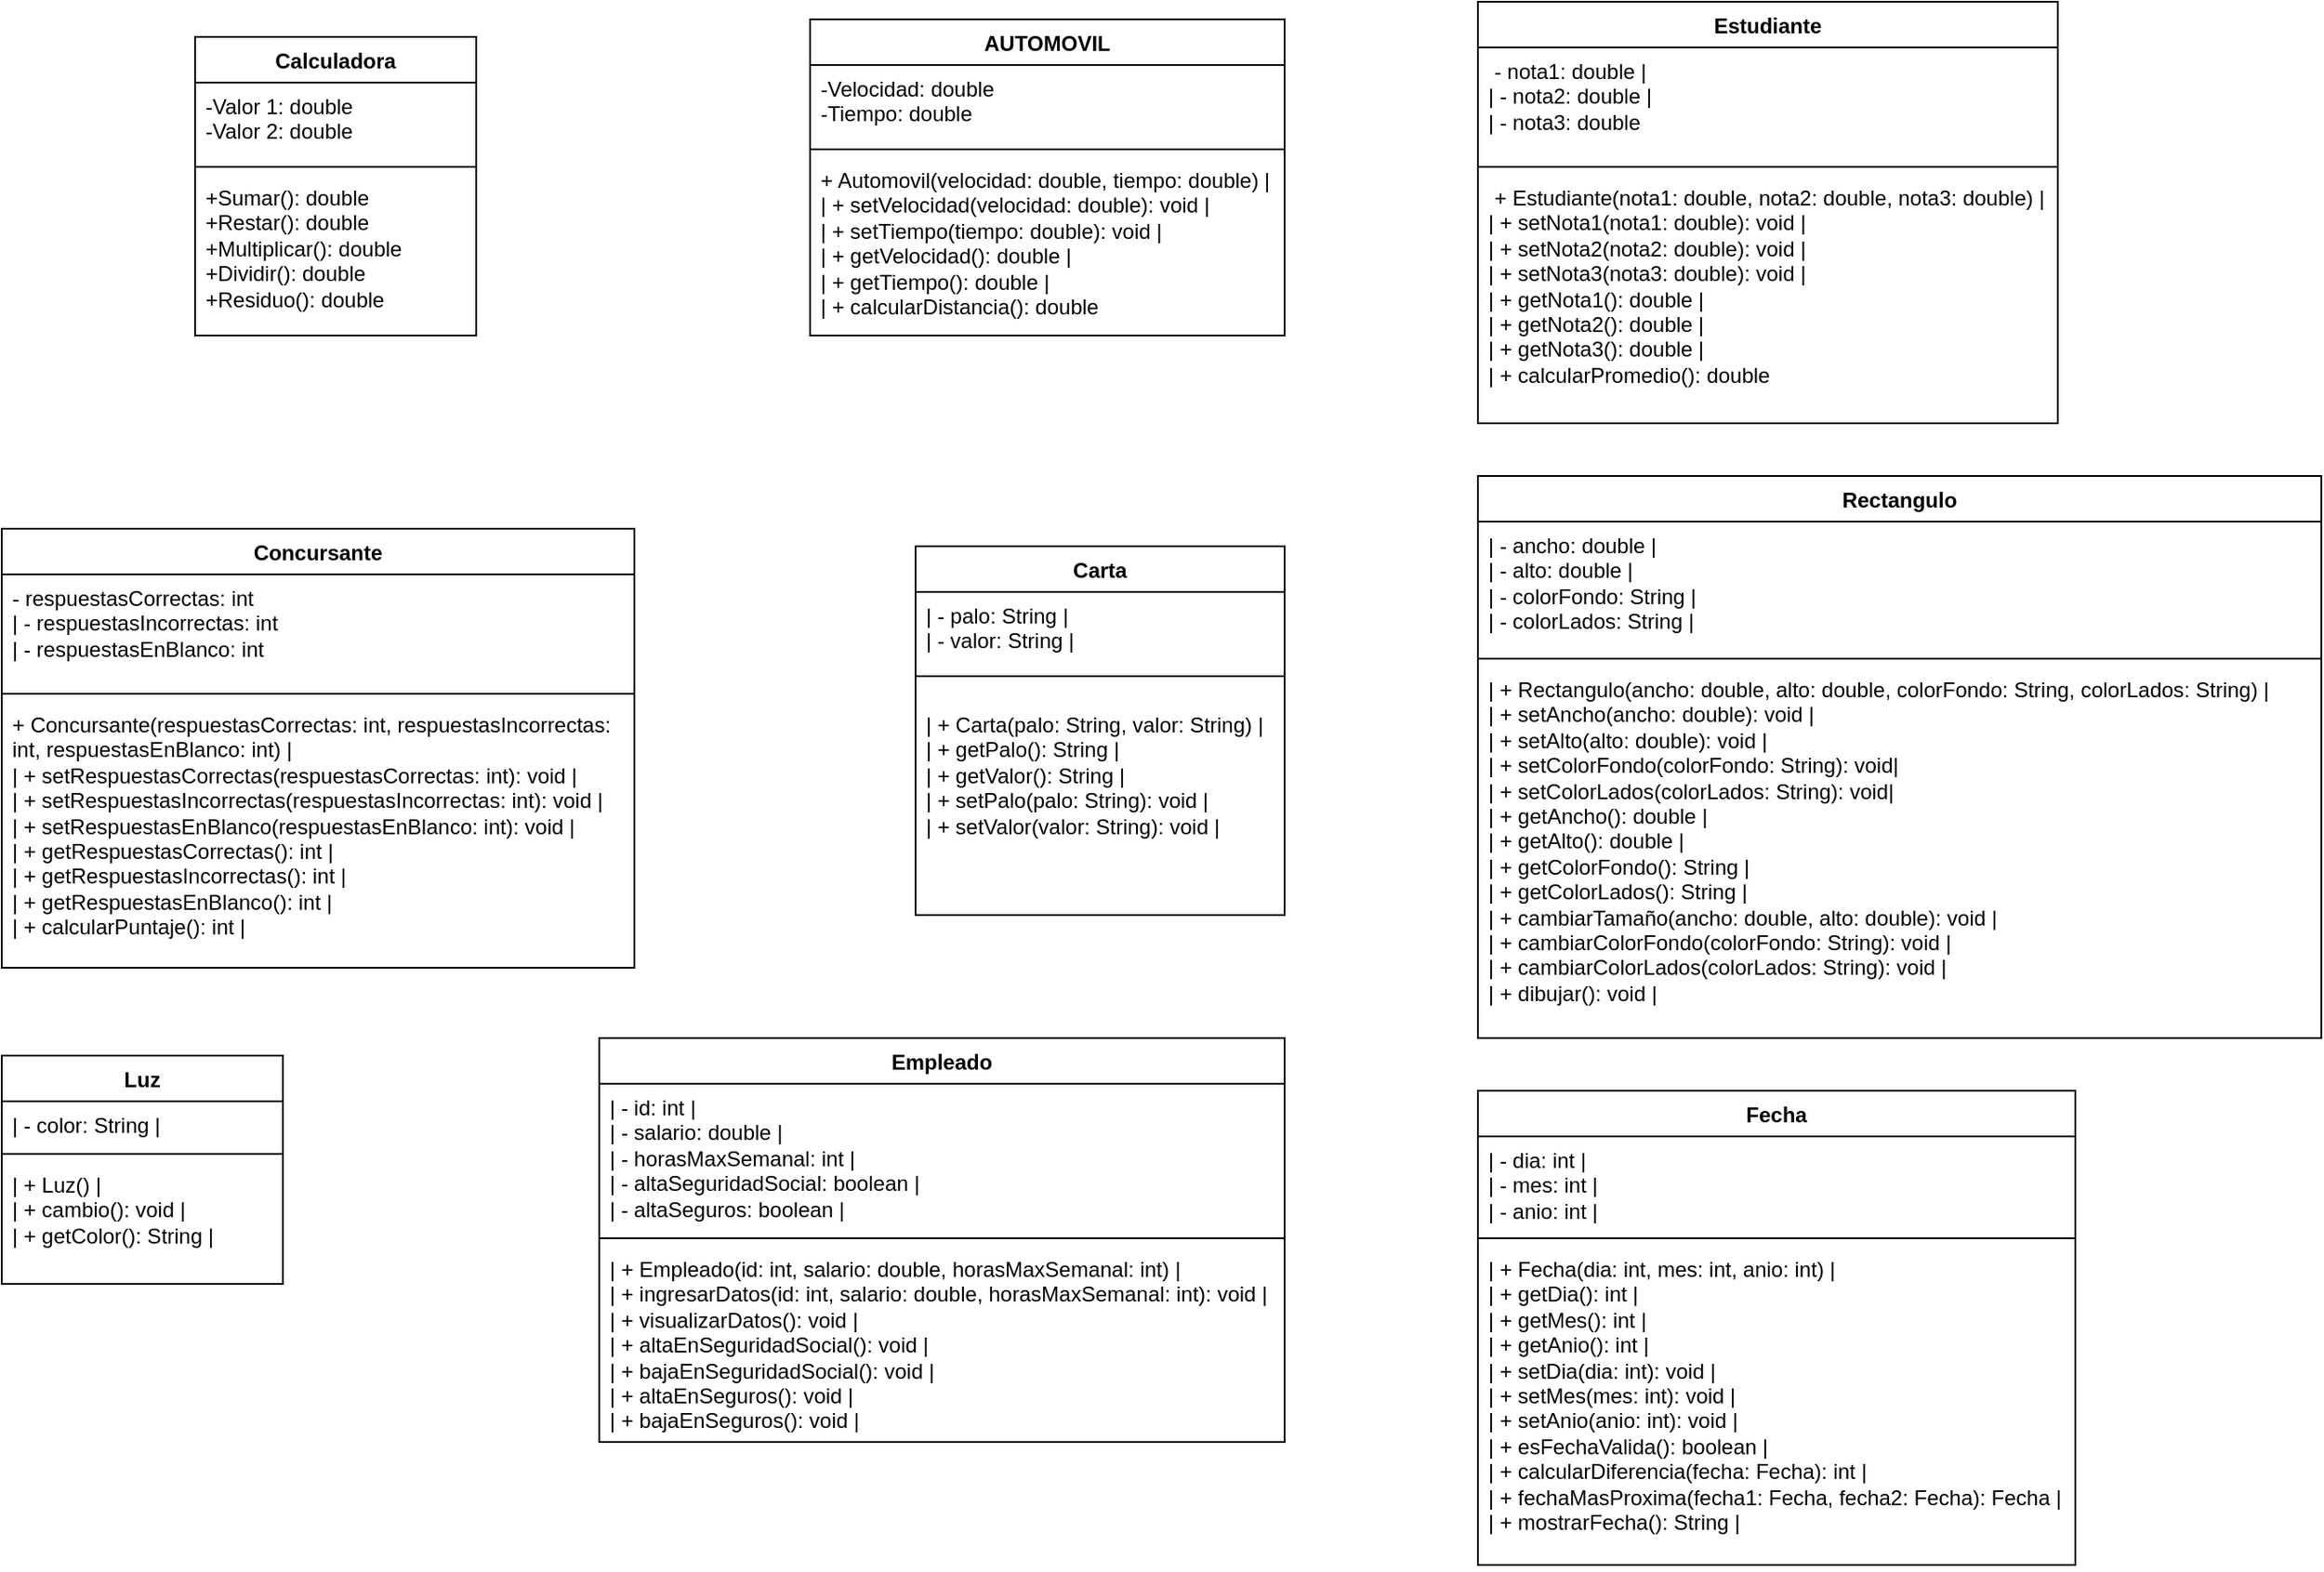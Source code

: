 <mxfile version="24.7.13">
  <diagram id="C5RBs43oDa-KdzZeNtuy" name="Page-1">
    <mxGraphModel dx="1843" dy="746" grid="1" gridSize="10" guides="1" tooltips="1" connect="1" arrows="1" fold="1" page="1" pageScale="1" pageWidth="827" pageHeight="1169" math="0" shadow="0">
      <root>
        <mxCell id="WIyWlLk6GJQsqaUBKTNV-0" />
        <mxCell id="WIyWlLk6GJQsqaUBKTNV-1" parent="WIyWlLk6GJQsqaUBKTNV-0" />
        <mxCell id="ms_M9x0mnWj7V4d8YSxd-0" value="Calculadora" style="swimlane;fontStyle=1;align=center;verticalAlign=top;childLayout=stackLayout;horizontal=1;startSize=26;horizontalStack=0;resizeParent=1;resizeParentMax=0;resizeLast=0;collapsible=1;marginBottom=0;whiteSpace=wrap;html=1;" parent="WIyWlLk6GJQsqaUBKTNV-1" vertex="1">
          <mxGeometry x="140" y="40" width="160" height="170" as="geometry" />
        </mxCell>
        <mxCell id="ms_M9x0mnWj7V4d8YSxd-1" value="-Valor 1: double&lt;br&gt;&lt;div&gt;-Valor 2: double&lt;/div&gt;&lt;div&gt;&lt;br&gt;&lt;/div&gt;" style="text;strokeColor=none;fillColor=none;align=left;verticalAlign=top;spacingLeft=4;spacingRight=4;overflow=hidden;rotatable=0;points=[[0,0.5],[1,0.5]];portConstraint=eastwest;whiteSpace=wrap;html=1;" parent="ms_M9x0mnWj7V4d8YSxd-0" vertex="1">
          <mxGeometry y="26" width="160" height="44" as="geometry" />
        </mxCell>
        <mxCell id="ms_M9x0mnWj7V4d8YSxd-2" value="" style="line;strokeWidth=1;fillColor=none;align=left;verticalAlign=middle;spacingTop=-1;spacingLeft=3;spacingRight=3;rotatable=0;labelPosition=right;points=[];portConstraint=eastwest;strokeColor=inherit;" parent="ms_M9x0mnWj7V4d8YSxd-0" vertex="1">
          <mxGeometry y="70" width="160" height="8" as="geometry" />
        </mxCell>
        <mxCell id="ms_M9x0mnWj7V4d8YSxd-3" value="+Sumar(): double&lt;div&gt;+Restar(): double&lt;/div&gt;&lt;div&gt;+Multiplicar(): double&lt;/div&gt;&lt;div&gt;+Dividir(): double&lt;/div&gt;&lt;div&gt;+Residuo(): double&lt;/div&gt;" style="text;strokeColor=none;fillColor=none;align=left;verticalAlign=top;spacingLeft=4;spacingRight=4;overflow=hidden;rotatable=0;points=[[0,0.5],[1,0.5]];portConstraint=eastwest;whiteSpace=wrap;html=1;" parent="ms_M9x0mnWj7V4d8YSxd-0" vertex="1">
          <mxGeometry y="78" width="160" height="92" as="geometry" />
        </mxCell>
        <mxCell id="ms_M9x0mnWj7V4d8YSxd-4" value="AUTOMOVIL" style="swimlane;fontStyle=1;align=center;verticalAlign=top;childLayout=stackLayout;horizontal=1;startSize=26;horizontalStack=0;resizeParent=1;resizeParentMax=0;resizeLast=0;collapsible=1;marginBottom=0;whiteSpace=wrap;html=1;" parent="WIyWlLk6GJQsqaUBKTNV-1" vertex="1">
          <mxGeometry x="490" y="30" width="270" height="180" as="geometry" />
        </mxCell>
        <mxCell id="ms_M9x0mnWj7V4d8YSxd-5" value="-Velocidad: double&lt;div&gt;-Tiempo: double&lt;/div&gt;" style="text;strokeColor=none;fillColor=none;align=left;verticalAlign=top;spacingLeft=4;spacingRight=4;overflow=hidden;rotatable=0;points=[[0,0.5],[1,0.5]];portConstraint=eastwest;whiteSpace=wrap;html=1;" parent="ms_M9x0mnWj7V4d8YSxd-4" vertex="1">
          <mxGeometry y="26" width="270" height="44" as="geometry" />
        </mxCell>
        <mxCell id="ms_M9x0mnWj7V4d8YSxd-6" value="" style="line;strokeWidth=1;fillColor=none;align=left;verticalAlign=middle;spacingTop=-1;spacingLeft=3;spacingRight=3;rotatable=0;labelPosition=right;points=[];portConstraint=eastwest;strokeColor=inherit;" parent="ms_M9x0mnWj7V4d8YSxd-4" vertex="1">
          <mxGeometry y="70" width="270" height="8" as="geometry" />
        </mxCell>
        <mxCell id="ms_M9x0mnWj7V4d8YSxd-7" value="+ &lt;span class=&quot;hljs-title function_ invoke__&quot;&gt;Automovil&lt;/span&gt;(&lt;span class=&quot;hljs-attr&quot;&gt;velocidad&lt;/span&gt;: &lt;span class=&quot;hljs-keyword&quot;&gt;double&lt;/span&gt;, &lt;span class=&quot;hljs-attr&quot;&gt;tiempo&lt;/span&gt;: &lt;span class=&quot;hljs-keyword&quot;&gt;double&lt;/span&gt;) |&lt;br/&gt;| + &lt;span class=&quot;hljs-title function_ invoke__&quot;&gt;setVelocidad&lt;/span&gt;(&lt;span class=&quot;hljs-attr&quot;&gt;velocidad&lt;/span&gt;: &lt;span class=&quot;hljs-keyword&quot;&gt;double&lt;/span&gt;): &lt;span class=&quot;hljs-keyword&quot;&gt;void&lt;/span&gt;  |&lt;br/&gt;| + &lt;span class=&quot;hljs-title function_ invoke__&quot;&gt;setTiempo&lt;/span&gt;(&lt;span class=&quot;hljs-attr&quot;&gt;tiempo&lt;/span&gt;: &lt;span class=&quot;hljs-keyword&quot;&gt;double&lt;/span&gt;): &lt;span class=&quot;hljs-keyword&quot;&gt;void&lt;/span&gt;        |&lt;br/&gt;| + &lt;span class=&quot;hljs-title function_ invoke__&quot;&gt;getVelocidad&lt;/span&gt;(): &lt;span class=&quot;hljs-keyword&quot;&gt;double&lt;/span&gt;                 |&lt;br/&gt;| + &lt;span class=&quot;hljs-title function_ invoke__&quot;&gt;getTiempo&lt;/span&gt;(): &lt;span class=&quot;hljs-keyword&quot;&gt;double&lt;/span&gt;                    |&lt;br/&gt;| + &lt;span class=&quot;hljs-title function_ invoke__&quot;&gt;calcularDistancia&lt;/span&gt;(): &lt;span class=&quot;hljs-keyword&quot;&gt;double&lt;/span&gt;" style="text;strokeColor=none;fillColor=none;align=left;verticalAlign=top;spacingLeft=4;spacingRight=4;overflow=hidden;rotatable=0;points=[[0,0.5],[1,0.5]];portConstraint=eastwest;whiteSpace=wrap;html=1;" parent="ms_M9x0mnWj7V4d8YSxd-4" vertex="1">
          <mxGeometry y="78" width="270" height="102" as="geometry" />
        </mxCell>
        <mxCell id="MwxW_SRy3hBTs7w0GwRC-4" value="Estudiante" style="swimlane;fontStyle=1;align=center;verticalAlign=top;childLayout=stackLayout;horizontal=1;startSize=26;horizontalStack=0;resizeParent=1;resizeParentMax=0;resizeLast=0;collapsible=1;marginBottom=0;whiteSpace=wrap;html=1;" parent="WIyWlLk6GJQsqaUBKTNV-1" vertex="1">
          <mxGeometry x="870" y="20" width="330" height="240" as="geometry" />
        </mxCell>
        <mxCell id="MwxW_SRy3hBTs7w0GwRC-5" value="&amp;nbsp;- nota1: &lt;span class=&quot;hljs-keyword&quot;&gt;double&lt;/span&gt;                           |&lt;br/&gt;| - nota2: &lt;span class=&quot;hljs-keyword&quot;&gt;double&lt;/span&gt;                           |&lt;br/&gt;| - nota3: &lt;span class=&quot;hljs-keyword&quot;&gt;double&lt;/span&gt;" style="text;strokeColor=none;fillColor=none;align=left;verticalAlign=top;spacingLeft=4;spacingRight=4;overflow=hidden;rotatable=0;points=[[0,0.5],[1,0.5]];portConstraint=eastwest;whiteSpace=wrap;html=1;" parent="MwxW_SRy3hBTs7w0GwRC-4" vertex="1">
          <mxGeometry y="26" width="330" height="64" as="geometry" />
        </mxCell>
        <mxCell id="MwxW_SRy3hBTs7w0GwRC-6" value="" style="line;strokeWidth=1;fillColor=none;align=left;verticalAlign=middle;spacingTop=-1;spacingLeft=3;spacingRight=3;rotatable=0;labelPosition=right;points=[];portConstraint=eastwest;strokeColor=inherit;" parent="MwxW_SRy3hBTs7w0GwRC-4" vertex="1">
          <mxGeometry y="90" width="330" height="8" as="geometry" />
        </mxCell>
        <mxCell id="MwxW_SRy3hBTs7w0GwRC-7" value="&amp;nbsp;+ &lt;span class=&quot;hljs-title function_ invoke__&quot;&gt;Estudiante&lt;/span&gt;(&lt;span class=&quot;hljs-attr&quot;&gt;nota1&lt;/span&gt;: &lt;span class=&quot;hljs-keyword&quot;&gt;double&lt;/span&gt;, &lt;span class=&quot;hljs-attr&quot;&gt;nota2&lt;/span&gt;: &lt;span class=&quot;hljs-keyword&quot;&gt;double&lt;/span&gt;, &lt;span class=&quot;hljs-attr&quot;&gt;nota3&lt;/span&gt;: &lt;span class=&quot;hljs-keyword&quot;&gt;double&lt;/span&gt;) |&lt;br/&gt;| + &lt;span class=&quot;hljs-title function_ invoke__&quot;&gt;setNota1&lt;/span&gt;(&lt;span class=&quot;hljs-attr&quot;&gt;nota1&lt;/span&gt;: &lt;span class=&quot;hljs-keyword&quot;&gt;double&lt;/span&gt;): &lt;span class=&quot;hljs-keyword&quot;&gt;void&lt;/span&gt;            |&lt;br/&gt;| + &lt;span class=&quot;hljs-title function_ invoke__&quot;&gt;setNota2&lt;/span&gt;(&lt;span class=&quot;hljs-attr&quot;&gt;nota2&lt;/span&gt;: &lt;span class=&quot;hljs-keyword&quot;&gt;double&lt;/span&gt;): &lt;span class=&quot;hljs-keyword&quot;&gt;void&lt;/span&gt;            |&lt;br/&gt;| + &lt;span class=&quot;hljs-title function_ invoke__&quot;&gt;setNota3&lt;/span&gt;(&lt;span class=&quot;hljs-attr&quot;&gt;nota3&lt;/span&gt;: &lt;span class=&quot;hljs-keyword&quot;&gt;double&lt;/span&gt;): &lt;span class=&quot;hljs-keyword&quot;&gt;void&lt;/span&gt;            |&lt;br/&gt;| + &lt;span class=&quot;hljs-title function_ invoke__&quot;&gt;getNota1&lt;/span&gt;(): &lt;span class=&quot;hljs-keyword&quot;&gt;double&lt;/span&gt;                      |&lt;br/&gt;| + &lt;span class=&quot;hljs-title function_ invoke__&quot;&gt;getNota2&lt;/span&gt;(): &lt;span class=&quot;hljs-keyword&quot;&gt;double&lt;/span&gt;                      |&lt;br/&gt;| + &lt;span class=&quot;hljs-title function_ invoke__&quot;&gt;getNota3&lt;/span&gt;(): &lt;span class=&quot;hljs-keyword&quot;&gt;double&lt;/span&gt;                      |&lt;br/&gt;| + &lt;span class=&quot;hljs-title function_ invoke__&quot;&gt;calcularPromedio&lt;/span&gt;(): &lt;span class=&quot;hljs-keyword&quot;&gt;double&lt;/span&gt;" style="text;strokeColor=none;fillColor=none;align=left;verticalAlign=top;spacingLeft=4;spacingRight=4;overflow=hidden;rotatable=0;points=[[0,0.5],[1,0.5]];portConstraint=eastwest;whiteSpace=wrap;html=1;" parent="MwxW_SRy3hBTs7w0GwRC-4" vertex="1">
          <mxGeometry y="98" width="330" height="142" as="geometry" />
        </mxCell>
        <mxCell id="MwxW_SRy3hBTs7w0GwRC-8" value="Concursante" style="swimlane;fontStyle=1;align=center;verticalAlign=top;childLayout=stackLayout;horizontal=1;startSize=26;horizontalStack=0;resizeParent=1;resizeParentMax=0;resizeLast=0;collapsible=1;marginBottom=0;whiteSpace=wrap;html=1;" parent="WIyWlLk6GJQsqaUBKTNV-1" vertex="1">
          <mxGeometry x="30" y="320" width="360" height="250" as="geometry" />
        </mxCell>
        <mxCell id="MwxW_SRy3hBTs7w0GwRC-9" value="- respuestasCorrectas: &lt;span class=&quot;hljs-keyword&quot;&gt;int&lt;/span&gt;&amp;nbsp;&lt;br&gt;| - respuestasIncorrectas: &lt;span class=&quot;hljs-keyword&quot;&gt;int&lt;/span&gt;&amp;nbsp;&lt;br&gt;| - respuestasEnBlanco: &lt;span class=&quot;hljs-keyword&quot;&gt;int&lt;/span&gt;" style="text;strokeColor=none;fillColor=none;align=left;verticalAlign=top;spacingLeft=4;spacingRight=4;overflow=hidden;rotatable=0;points=[[0,0.5],[1,0.5]];portConstraint=eastwest;whiteSpace=wrap;html=1;" parent="MwxW_SRy3hBTs7w0GwRC-8" vertex="1">
          <mxGeometry y="26" width="360" height="64" as="geometry" />
        </mxCell>
        <mxCell id="MwxW_SRy3hBTs7w0GwRC-10" value="" style="line;strokeWidth=1;fillColor=none;align=left;verticalAlign=middle;spacingTop=-1;spacingLeft=3;spacingRight=3;rotatable=0;labelPosition=right;points=[];portConstraint=eastwest;strokeColor=inherit;" parent="MwxW_SRy3hBTs7w0GwRC-8" vertex="1">
          <mxGeometry y="90" width="360" height="8" as="geometry" />
        </mxCell>
        <mxCell id="MwxW_SRy3hBTs7w0GwRC-11" value="+ &lt;span class=&quot;hljs-title function_ invoke__&quot;&gt;Concursante&lt;/span&gt;(&lt;span class=&quot;hljs-attr&quot;&gt;respuestasCorrectas&lt;/span&gt;: &lt;span class=&quot;hljs-keyword&quot;&gt;int&lt;/span&gt;, &lt;span class=&quot;hljs-attr&quot;&gt;respuestasIncorrectas&lt;/span&gt;: &lt;span class=&quot;hljs-keyword&quot;&gt;int&lt;/span&gt;, &lt;span class=&quot;hljs-attr&quot;&gt;respuestasEnBlanco&lt;/span&gt;: &lt;span class=&quot;hljs-keyword&quot;&gt;int&lt;/span&gt;) |&lt;br/&gt;| + &lt;span class=&quot;hljs-title function_ invoke__&quot;&gt;setRespuestasCorrectas&lt;/span&gt;(&lt;span class=&quot;hljs-attr&quot;&gt;respuestasCorrectas&lt;/span&gt;: &lt;span class=&quot;hljs-keyword&quot;&gt;int&lt;/span&gt;): &lt;span class=&quot;hljs-keyword&quot;&gt;void&lt;/span&gt; |&lt;br/&gt;| + &lt;span class=&quot;hljs-title function_ invoke__&quot;&gt;setRespuestasIncorrectas&lt;/span&gt;(&lt;span class=&quot;hljs-attr&quot;&gt;respuestasIncorrectas&lt;/span&gt;: &lt;span class=&quot;hljs-keyword&quot;&gt;int&lt;/span&gt;): &lt;span class=&quot;hljs-keyword&quot;&gt;void&lt;/span&gt; |&lt;br/&gt;| + &lt;span class=&quot;hljs-title function_ invoke__&quot;&gt;setRespuestasEnBlanco&lt;/span&gt;(&lt;span class=&quot;hljs-attr&quot;&gt;respuestasEnBlanco&lt;/span&gt;: &lt;span class=&quot;hljs-keyword&quot;&gt;int&lt;/span&gt;): &lt;span class=&quot;hljs-keyword&quot;&gt;void&lt;/span&gt; |&lt;br/&gt;| + &lt;span class=&quot;hljs-title function_ invoke__&quot;&gt;getRespuestasCorrectas&lt;/span&gt;(): &lt;span class=&quot;hljs-keyword&quot;&gt;int&lt;/span&gt;          |&lt;br/&gt;| + &lt;span class=&quot;hljs-title function_ invoke__&quot;&gt;getRespuestasIncorrectas&lt;/span&gt;(): &lt;span class=&quot;hljs-keyword&quot;&gt;int&lt;/span&gt;        |&lt;br/&gt;| + &lt;span class=&quot;hljs-title function_ invoke__&quot;&gt;getRespuestasEnBlanco&lt;/span&gt;(): &lt;span class=&quot;hljs-keyword&quot;&gt;int&lt;/span&gt;           |&lt;br/&gt;| + &lt;span class=&quot;hljs-title function_ invoke__&quot;&gt;calcularPuntaje&lt;/span&gt;(): &lt;span class=&quot;hljs-keyword&quot;&gt;int&lt;/span&gt;                 |" style="text;strokeColor=none;fillColor=none;align=left;verticalAlign=top;spacingLeft=4;spacingRight=4;overflow=hidden;rotatable=0;points=[[0,0.5],[1,0.5]];portConstraint=eastwest;whiteSpace=wrap;html=1;" parent="MwxW_SRy3hBTs7w0GwRC-8" vertex="1">
          <mxGeometry y="98" width="360" height="152" as="geometry" />
        </mxCell>
        <mxCell id="MwxW_SRy3hBTs7w0GwRC-12" value="Carta" style="swimlane;fontStyle=1;align=center;verticalAlign=top;childLayout=stackLayout;horizontal=1;startSize=26;horizontalStack=0;resizeParent=1;resizeParentMax=0;resizeLast=0;collapsible=1;marginBottom=0;whiteSpace=wrap;html=1;" parent="WIyWlLk6GJQsqaUBKTNV-1" vertex="1">
          <mxGeometry x="550" y="330" width="210" height="210" as="geometry" />
        </mxCell>
        <mxCell id="MwxW_SRy3hBTs7w0GwRC-13" value="| - palo: String                   |&lt;br/&gt;| - valor: String                  |" style="text;strokeColor=none;fillColor=none;align=left;verticalAlign=top;spacingLeft=4;spacingRight=4;overflow=hidden;rotatable=0;points=[[0,0.5],[1,0.5]];portConstraint=eastwest;whiteSpace=wrap;html=1;" parent="MwxW_SRy3hBTs7w0GwRC-12" vertex="1">
          <mxGeometry y="26" width="210" height="34" as="geometry" />
        </mxCell>
        <mxCell id="MwxW_SRy3hBTs7w0GwRC-14" value="" style="line;strokeWidth=1;fillColor=none;align=left;verticalAlign=middle;spacingTop=-1;spacingLeft=3;spacingRight=3;rotatable=0;labelPosition=right;points=[];portConstraint=eastwest;strokeColor=inherit;" parent="MwxW_SRy3hBTs7w0GwRC-12" vertex="1">
          <mxGeometry y="60" width="210" height="28" as="geometry" />
        </mxCell>
        <mxCell id="MwxW_SRy3hBTs7w0GwRC-15" value="| + &lt;span class=&quot;hljs-built_in&quot;&gt;Carta&lt;/span&gt;(palo: String, valor: String) |&lt;br/&gt;| + &lt;span class=&quot;hljs-built_in&quot;&gt;getPalo&lt;/span&gt;(): String              |&lt;br/&gt;| + &lt;span class=&quot;hljs-built_in&quot;&gt;getValor&lt;/span&gt;(): String             |&lt;br/&gt;| + &lt;span class=&quot;hljs-built_in&quot;&gt;setPalo&lt;/span&gt;(palo: String): void    |&lt;br/&gt;| + &lt;span class=&quot;hljs-built_in&quot;&gt;setValor&lt;/span&gt;(valor: String): void  |" style="text;strokeColor=none;fillColor=none;align=left;verticalAlign=top;spacingLeft=4;spacingRight=4;overflow=hidden;rotatable=0;points=[[0,0.5],[1,0.5]];portConstraint=eastwest;whiteSpace=wrap;html=1;" parent="MwxW_SRy3hBTs7w0GwRC-12" vertex="1">
          <mxGeometry y="88" width="210" height="122" as="geometry" />
        </mxCell>
        <mxCell id="MwxW_SRy3hBTs7w0GwRC-16" value="Rectangulo" style="swimlane;fontStyle=1;align=center;verticalAlign=top;childLayout=stackLayout;horizontal=1;startSize=26;horizontalStack=0;resizeParent=1;resizeParentMax=0;resizeLast=0;collapsible=1;marginBottom=0;whiteSpace=wrap;html=1;" parent="WIyWlLk6GJQsqaUBKTNV-1" vertex="1">
          <mxGeometry x="870" y="290" width="480" height="320" as="geometry" />
        </mxCell>
        <mxCell id="MwxW_SRy3hBTs7w0GwRC-17" value="| - ancho: &lt;span class=&quot;hljs-keyword&quot;&gt;double&lt;/span&gt;                        |&lt;br/&gt;| - alto: &lt;span class=&quot;hljs-keyword&quot;&gt;double&lt;/span&gt;                         |&lt;br/&gt;| - colorFondo: String                   |&lt;br/&gt;| - colorLados: String                   |" style="text;strokeColor=none;fillColor=none;align=left;verticalAlign=top;spacingLeft=4;spacingRight=4;overflow=hidden;rotatable=0;points=[[0,0.5],[1,0.5]];portConstraint=eastwest;whiteSpace=wrap;html=1;" parent="MwxW_SRy3hBTs7w0GwRC-16" vertex="1">
          <mxGeometry y="26" width="480" height="74" as="geometry" />
        </mxCell>
        <mxCell id="MwxW_SRy3hBTs7w0GwRC-18" value="" style="line;strokeWidth=1;fillColor=none;align=left;verticalAlign=middle;spacingTop=-1;spacingLeft=3;spacingRight=3;rotatable=0;labelPosition=right;points=[];portConstraint=eastwest;strokeColor=inherit;" parent="MwxW_SRy3hBTs7w0GwRC-16" vertex="1">
          <mxGeometry y="100" width="480" height="8" as="geometry" />
        </mxCell>
        <mxCell id="MwxW_SRy3hBTs7w0GwRC-19" value="| + &lt;span class=&quot;hljs-title function_ invoke__&quot;&gt;Rectangulo&lt;/span&gt;(&lt;span class=&quot;hljs-attr&quot;&gt;ancho&lt;/span&gt;: &lt;span class=&quot;hljs-keyword&quot;&gt;double&lt;/span&gt;, &lt;span class=&quot;hljs-attr&quot;&gt;alto&lt;/span&gt;: &lt;span class=&quot;hljs-keyword&quot;&gt;double&lt;/span&gt;, &lt;span class=&quot;hljs-attr&quot;&gt;colorFondo&lt;/span&gt;: String, &lt;span class=&quot;hljs-attr&quot;&gt;colorLados&lt;/span&gt;: String) |&lt;br/&gt;| + &lt;span class=&quot;hljs-title function_ invoke__&quot;&gt;setAncho&lt;/span&gt;(&lt;span class=&quot;hljs-attr&quot;&gt;ancho&lt;/span&gt;: &lt;span class=&quot;hljs-keyword&quot;&gt;double&lt;/span&gt;): &lt;span class=&quot;hljs-keyword&quot;&gt;void&lt;/span&gt;         |&lt;br/&gt;| + &lt;span class=&quot;hljs-title function_ invoke__&quot;&gt;setAlto&lt;/span&gt;(&lt;span class=&quot;hljs-attr&quot;&gt;alto&lt;/span&gt;: &lt;span class=&quot;hljs-keyword&quot;&gt;double&lt;/span&gt;): &lt;span class=&quot;hljs-keyword&quot;&gt;void&lt;/span&gt;           |&lt;br/&gt;| + &lt;span class=&quot;hljs-title function_ invoke__&quot;&gt;setColorFondo&lt;/span&gt;(&lt;span class=&quot;hljs-attr&quot;&gt;colorFondo&lt;/span&gt;: String): &lt;span class=&quot;hljs-keyword&quot;&gt;void&lt;/span&gt;|&lt;br/&gt;| + &lt;span class=&quot;hljs-title function_ invoke__&quot;&gt;setColorLados&lt;/span&gt;(&lt;span class=&quot;hljs-attr&quot;&gt;colorLados&lt;/span&gt;: String): &lt;span class=&quot;hljs-keyword&quot;&gt;void&lt;/span&gt;|&lt;br/&gt;| + &lt;span class=&quot;hljs-title function_ invoke__&quot;&gt;getAncho&lt;/span&gt;(): &lt;span class=&quot;hljs-keyword&quot;&gt;double&lt;/span&gt;                   |&lt;br/&gt;| + &lt;span class=&quot;hljs-title function_ invoke__&quot;&gt;getAlto&lt;/span&gt;(): &lt;span class=&quot;hljs-keyword&quot;&gt;double&lt;/span&gt;                    |&lt;br/&gt;| + &lt;span class=&quot;hljs-title function_ invoke__&quot;&gt;getColorFondo&lt;/span&gt;(): String              |&lt;br/&gt;| + &lt;span class=&quot;hljs-title function_ invoke__&quot;&gt;getColorLados&lt;/span&gt;(): String              |&lt;br/&gt;| + &lt;span class=&quot;hljs-title function_ invoke__&quot;&gt;cambiarTamaño&lt;/span&gt;(&lt;span class=&quot;hljs-attr&quot;&gt;ancho&lt;/span&gt;: &lt;span class=&quot;hljs-keyword&quot;&gt;double&lt;/span&gt;, &lt;span class=&quot;hljs-attr&quot;&gt;alto&lt;/span&gt;: &lt;span class=&quot;hljs-keyword&quot;&gt;double&lt;/span&gt;): &lt;span class=&quot;hljs-keyword&quot;&gt;void&lt;/span&gt; |&lt;br/&gt;| + &lt;span class=&quot;hljs-title function_ invoke__&quot;&gt;cambiarColorFondo&lt;/span&gt;(&lt;span class=&quot;hljs-attr&quot;&gt;colorFondo&lt;/span&gt;: String): &lt;span class=&quot;hljs-keyword&quot;&gt;void&lt;/span&gt; |&lt;br/&gt;| + &lt;span class=&quot;hljs-title function_ invoke__&quot;&gt;cambiarColorLados&lt;/span&gt;(&lt;span class=&quot;hljs-attr&quot;&gt;colorLados&lt;/span&gt;: String): &lt;span class=&quot;hljs-keyword&quot;&gt;void&lt;/span&gt; |&lt;br/&gt;| + &lt;span class=&quot;hljs-title function_ invoke__&quot;&gt;dibujar&lt;/span&gt;(): &lt;span class=&quot;hljs-keyword&quot;&gt;void&lt;/span&gt;                      |" style="text;strokeColor=none;fillColor=none;align=left;verticalAlign=top;spacingLeft=4;spacingRight=4;overflow=hidden;rotatable=0;points=[[0,0.5],[1,0.5]];portConstraint=eastwest;whiteSpace=wrap;html=1;" parent="MwxW_SRy3hBTs7w0GwRC-16" vertex="1">
          <mxGeometry y="108" width="480" height="212" as="geometry" />
        </mxCell>
        <mxCell id="MwxW_SRy3hBTs7w0GwRC-21" value="Luz" style="swimlane;fontStyle=1;align=center;verticalAlign=top;childLayout=stackLayout;horizontal=1;startSize=26;horizontalStack=0;resizeParent=1;resizeParentMax=0;resizeLast=0;collapsible=1;marginBottom=0;whiteSpace=wrap;html=1;" parent="WIyWlLk6GJQsqaUBKTNV-1" vertex="1">
          <mxGeometry x="30" y="620" width="160" height="130" as="geometry" />
        </mxCell>
        <mxCell id="MwxW_SRy3hBTs7w0GwRC-22" value="| - color: String                   |" style="text;strokeColor=none;fillColor=none;align=left;verticalAlign=top;spacingLeft=4;spacingRight=4;overflow=hidden;rotatable=0;points=[[0,0.5],[1,0.5]];portConstraint=eastwest;whiteSpace=wrap;html=1;" parent="MwxW_SRy3hBTs7w0GwRC-21" vertex="1">
          <mxGeometry y="26" width="160" height="26" as="geometry" />
        </mxCell>
        <mxCell id="MwxW_SRy3hBTs7w0GwRC-23" value="" style="line;strokeWidth=1;fillColor=none;align=left;verticalAlign=middle;spacingTop=-1;spacingLeft=3;spacingRight=3;rotatable=0;labelPosition=right;points=[];portConstraint=eastwest;strokeColor=inherit;" parent="MwxW_SRy3hBTs7w0GwRC-21" vertex="1">
          <mxGeometry y="52" width="160" height="8" as="geometry" />
        </mxCell>
        <mxCell id="MwxW_SRy3hBTs7w0GwRC-24" value="| + Luz()                           |&lt;br/&gt;| + cambio(): void                  |&lt;br/&gt;&lt;span class=&quot;hljs-section&quot;&gt;| + getColor(): String              |&lt;/span&gt;" style="text;strokeColor=none;fillColor=none;align=left;verticalAlign=top;spacingLeft=4;spacingRight=4;overflow=hidden;rotatable=0;points=[[0,0.5],[1,0.5]];portConstraint=eastwest;whiteSpace=wrap;html=1;" parent="MwxW_SRy3hBTs7w0GwRC-21" vertex="1">
          <mxGeometry y="60" width="160" height="70" as="geometry" />
        </mxCell>
        <mxCell id="MwxW_SRy3hBTs7w0GwRC-25" value="Empleado" style="swimlane;fontStyle=1;align=center;verticalAlign=top;childLayout=stackLayout;horizontal=1;startSize=26;horizontalStack=0;resizeParent=1;resizeParentMax=0;resizeLast=0;collapsible=1;marginBottom=0;whiteSpace=wrap;html=1;" parent="WIyWlLk6GJQsqaUBKTNV-1" vertex="1">
          <mxGeometry x="370" y="610" width="390" height="230" as="geometry" />
        </mxCell>
        <mxCell id="MwxW_SRy3hBTs7w0GwRC-26" value="| - id: &lt;span class=&quot;hljs-keyword&quot;&gt;int&lt;/span&gt;                                           |&lt;br/&gt;| - salario: &lt;span class=&quot;hljs-keyword&quot;&gt;double&lt;/span&gt;                                  |&lt;br/&gt;| - horasMaxSemanal: &lt;span class=&quot;hljs-keyword&quot;&gt;int&lt;/span&gt;                             |&lt;br/&gt;| - altaSeguridadSocial: &lt;span class=&quot;hljs-keyword&quot;&gt;boolean&lt;/span&gt;                     |&lt;br/&gt;| - altaSeguros: &lt;span class=&quot;hljs-keyword&quot;&gt;boolean&lt;/span&gt;                             |" style="text;strokeColor=none;fillColor=none;align=left;verticalAlign=top;spacingLeft=4;spacingRight=4;overflow=hidden;rotatable=0;points=[[0,0.5],[1,0.5]];portConstraint=eastwest;whiteSpace=wrap;html=1;" parent="MwxW_SRy3hBTs7w0GwRC-25" vertex="1">
          <mxGeometry y="26" width="390" height="84" as="geometry" />
        </mxCell>
        <mxCell id="MwxW_SRy3hBTs7w0GwRC-27" value="" style="line;strokeWidth=1;fillColor=none;align=left;verticalAlign=middle;spacingTop=-1;spacingLeft=3;spacingRight=3;rotatable=0;labelPosition=right;points=[];portConstraint=eastwest;strokeColor=inherit;" parent="MwxW_SRy3hBTs7w0GwRC-25" vertex="1">
          <mxGeometry y="110" width="390" height="8" as="geometry" />
        </mxCell>
        <mxCell id="MwxW_SRy3hBTs7w0GwRC-28" value="| + &lt;span class=&quot;hljs-title function_ invoke__&quot;&gt;Empleado&lt;/span&gt;(&lt;span class=&quot;hljs-attr&quot;&gt;id&lt;/span&gt;: &lt;span class=&quot;hljs-keyword&quot;&gt;int&lt;/span&gt;, &lt;span class=&quot;hljs-attr&quot;&gt;salario&lt;/span&gt;: &lt;span class=&quot;hljs-keyword&quot;&gt;double&lt;/span&gt;, &lt;span class=&quot;hljs-attr&quot;&gt;horasMaxSemanal&lt;/span&gt;: &lt;span class=&quot;hljs-keyword&quot;&gt;int&lt;/span&gt;) |&lt;br/&gt;| + &lt;span class=&quot;hljs-title function_ invoke__&quot;&gt;ingresarDatos&lt;/span&gt;(&lt;span class=&quot;hljs-attr&quot;&gt;id&lt;/span&gt;: &lt;span class=&quot;hljs-keyword&quot;&gt;int&lt;/span&gt;, &lt;span class=&quot;hljs-attr&quot;&gt;salario&lt;/span&gt;: &lt;span class=&quot;hljs-keyword&quot;&gt;double&lt;/span&gt;, &lt;span class=&quot;hljs-attr&quot;&gt;horasMaxSemanal&lt;/span&gt;: &lt;span class=&quot;hljs-keyword&quot;&gt;int&lt;/span&gt;): &lt;span class=&quot;hljs-keyword&quot;&gt;void&lt;/span&gt; |&lt;br/&gt;| + &lt;span class=&quot;hljs-title function_ invoke__&quot;&gt;visualizarDatos&lt;/span&gt;(): &lt;span class=&quot;hljs-keyword&quot;&gt;void&lt;/span&gt;                          |&lt;br/&gt;| + &lt;span class=&quot;hljs-title function_ invoke__&quot;&gt;altaEnSeguridadSocial&lt;/span&gt;(): &lt;span class=&quot;hljs-keyword&quot;&gt;void&lt;/span&gt;                    |&lt;br/&gt;| + &lt;span class=&quot;hljs-title function_ invoke__&quot;&gt;bajaEnSeguridadSocial&lt;/span&gt;(): &lt;span class=&quot;hljs-keyword&quot;&gt;void&lt;/span&gt;                    |&lt;br/&gt;| + &lt;span class=&quot;hljs-title function_ invoke__&quot;&gt;altaEnSeguros&lt;/span&gt;(): &lt;span class=&quot;hljs-keyword&quot;&gt;void&lt;/span&gt;                           |&lt;br/&gt;| + &lt;span class=&quot;hljs-title function_ invoke__&quot;&gt;bajaEnSeguros&lt;/span&gt;(): &lt;span class=&quot;hljs-keyword&quot;&gt;void&lt;/span&gt;                           |" style="text;strokeColor=none;fillColor=none;align=left;verticalAlign=top;spacingLeft=4;spacingRight=4;overflow=hidden;rotatable=0;points=[[0,0.5],[1,0.5]];portConstraint=eastwest;whiteSpace=wrap;html=1;" parent="MwxW_SRy3hBTs7w0GwRC-25" vertex="1">
          <mxGeometry y="118" width="390" height="112" as="geometry" />
        </mxCell>
        <mxCell id="MwxW_SRy3hBTs7w0GwRC-29" value="Fecha" style="swimlane;fontStyle=1;align=center;verticalAlign=top;childLayout=stackLayout;horizontal=1;startSize=26;horizontalStack=0;resizeParent=1;resizeParentMax=0;resizeLast=0;collapsible=1;marginBottom=0;whiteSpace=wrap;html=1;" parent="WIyWlLk6GJQsqaUBKTNV-1" vertex="1">
          <mxGeometry x="870" y="640" width="340" height="270" as="geometry" />
        </mxCell>
        <mxCell id="MwxW_SRy3hBTs7w0GwRC-30" value="| - dia: &lt;span class=&quot;hljs-keyword&quot;&gt;int&lt;/span&gt;                              |&lt;br/&gt;| - mes: &lt;span class=&quot;hljs-keyword&quot;&gt;int&lt;/span&gt;                              |&lt;br/&gt;| - anio: &lt;span class=&quot;hljs-keyword&quot;&gt;int&lt;/span&gt;                             |" style="text;strokeColor=none;fillColor=none;align=left;verticalAlign=top;spacingLeft=4;spacingRight=4;overflow=hidden;rotatable=0;points=[[0,0.5],[1,0.5]];portConstraint=eastwest;whiteSpace=wrap;html=1;" parent="MwxW_SRy3hBTs7w0GwRC-29" vertex="1">
          <mxGeometry y="26" width="340" height="54" as="geometry" />
        </mxCell>
        <mxCell id="MwxW_SRy3hBTs7w0GwRC-31" value="" style="line;strokeWidth=1;fillColor=none;align=left;verticalAlign=middle;spacingTop=-1;spacingLeft=3;spacingRight=3;rotatable=0;labelPosition=right;points=[];portConstraint=eastwest;strokeColor=inherit;" parent="MwxW_SRy3hBTs7w0GwRC-29" vertex="1">
          <mxGeometry y="80" width="340" height="8" as="geometry" />
        </mxCell>
        <mxCell id="MwxW_SRy3hBTs7w0GwRC-32" value="| + &lt;span class=&quot;hljs-title function_ invoke__&quot;&gt;Fecha&lt;/span&gt;(&lt;span class=&quot;hljs-attr&quot;&gt;dia&lt;/span&gt;: &lt;span class=&quot;hljs-keyword&quot;&gt;int&lt;/span&gt;, &lt;span class=&quot;hljs-attr&quot;&gt;mes&lt;/span&gt;: &lt;span class=&quot;hljs-keyword&quot;&gt;int&lt;/span&gt;, &lt;span class=&quot;hljs-attr&quot;&gt;anio&lt;/span&gt;: &lt;span class=&quot;hljs-keyword&quot;&gt;int&lt;/span&gt;)  |&lt;br/&gt;| + &lt;span class=&quot;hljs-title function_ invoke__&quot;&gt;getDia&lt;/span&gt;(): &lt;span class=&quot;hljs-keyword&quot;&gt;int&lt;/span&gt;                         |&lt;br/&gt;| + &lt;span class=&quot;hljs-title function_ invoke__&quot;&gt;getMes&lt;/span&gt;(): &lt;span class=&quot;hljs-keyword&quot;&gt;int&lt;/span&gt;                         |&lt;br/&gt;| + &lt;span class=&quot;hljs-title function_ invoke__&quot;&gt;getAnio&lt;/span&gt;(): &lt;span class=&quot;hljs-keyword&quot;&gt;int&lt;/span&gt;                        |&lt;br/&gt;| + &lt;span class=&quot;hljs-title function_ invoke__&quot;&gt;setDia&lt;/span&gt;(&lt;span class=&quot;hljs-attr&quot;&gt;dia&lt;/span&gt;: &lt;span class=&quot;hljs-keyword&quot;&gt;int&lt;/span&gt;): &lt;span class=&quot;hljs-keyword&quot;&gt;void&lt;/span&gt;                |&lt;br/&gt;| + &lt;span class=&quot;hljs-title function_ invoke__&quot;&gt;setMes&lt;/span&gt;(&lt;span class=&quot;hljs-attr&quot;&gt;mes&lt;/span&gt;: &lt;span class=&quot;hljs-keyword&quot;&gt;int&lt;/span&gt;): &lt;span class=&quot;hljs-keyword&quot;&gt;void&lt;/span&gt;                |&lt;br/&gt;| + &lt;span class=&quot;hljs-title function_ invoke__&quot;&gt;setAnio&lt;/span&gt;(&lt;span class=&quot;hljs-attr&quot;&gt;anio&lt;/span&gt;: &lt;span class=&quot;hljs-keyword&quot;&gt;int&lt;/span&gt;): &lt;span class=&quot;hljs-keyword&quot;&gt;void&lt;/span&gt;              |&lt;br/&gt;| + &lt;span class=&quot;hljs-title function_ invoke__&quot;&gt;esFechaValida&lt;/span&gt;(): &lt;span class=&quot;hljs-keyword&quot;&gt;boolean&lt;/span&gt;              |&lt;br/&gt;| + &lt;span class=&quot;hljs-title function_ invoke__&quot;&gt;calcularDiferencia&lt;/span&gt;(&lt;span class=&quot;hljs-attr&quot;&gt;fecha&lt;/span&gt;: Fecha): &lt;span class=&quot;hljs-keyword&quot;&gt;int&lt;/span&gt; |&lt;br/&gt;| + &lt;span class=&quot;hljs-title function_ invoke__&quot;&gt;fechaMasProxima&lt;/span&gt;(&lt;span class=&quot;hljs-attr&quot;&gt;fecha1&lt;/span&gt;: Fecha, &lt;span class=&quot;hljs-attr&quot;&gt;fecha2&lt;/span&gt;: Fecha): Fecha |&lt;br/&gt;| + &lt;span class=&quot;hljs-title function_ invoke__&quot;&gt;mostrarFecha&lt;/span&gt;(): String               |" style="text;strokeColor=none;fillColor=none;align=left;verticalAlign=top;spacingLeft=4;spacingRight=4;overflow=hidden;rotatable=0;points=[[0,0.5],[1,0.5]];portConstraint=eastwest;whiteSpace=wrap;html=1;" parent="MwxW_SRy3hBTs7w0GwRC-29" vertex="1">
          <mxGeometry y="88" width="340" height="182" as="geometry" />
        </mxCell>
      </root>
    </mxGraphModel>
  </diagram>
</mxfile>

